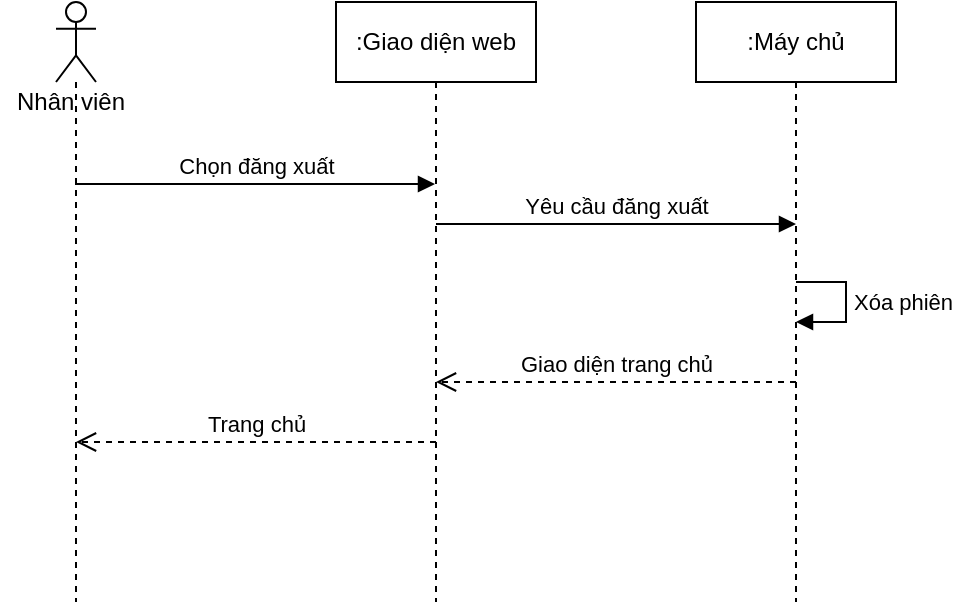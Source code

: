 <mxfile version="16.4.0" type="device"><diagram id="zcswTwv3XpAi1OrYe1jl" name="Page-1"><mxGraphModel dx="868" dy="561" grid="1" gridSize="10" guides="1" tooltips="1" connect="1" arrows="1" fold="1" page="1" pageScale="1" pageWidth="850" pageHeight="1100" math="0" shadow="0"><root><mxCell id="0"/><mxCell id="1" parent="0"/><mxCell id="5o7ukv-TGpodtKlwtdFR-1" value="" style="shape=umlLifeline;participant=umlActor;perimeter=lifelinePerimeter;whiteSpace=wrap;html=1;container=1;collapsible=0;recursiveResize=0;verticalAlign=top;spacingTop=36;outlineConnect=0;" vertex="1" parent="1"><mxGeometry x="40" y="100" width="20" height="300" as="geometry"/></mxCell><mxCell id="5o7ukv-TGpodtKlwtdFR-2" value="Nhân viên" style="text;html=1;align=center;verticalAlign=middle;resizable=0;points=[];autosize=1;strokeColor=none;fillColor=none;" vertex="1" parent="1"><mxGeometry x="12" y="140" width="70" height="20" as="geometry"/></mxCell><mxCell id="5o7ukv-TGpodtKlwtdFR-3" value=":Giao diện web" style="shape=umlLifeline;perimeter=lifelinePerimeter;whiteSpace=wrap;html=1;container=1;collapsible=0;recursiveResize=0;outlineConnect=0;" vertex="1" parent="1"><mxGeometry x="180" y="100" width="100" height="300" as="geometry"/></mxCell><mxCell id="5o7ukv-TGpodtKlwtdFR-6" value=":Máy chủ" style="shape=umlLifeline;perimeter=lifelinePerimeter;whiteSpace=wrap;html=1;container=1;collapsible=0;recursiveResize=0;outlineConnect=0;" vertex="1" parent="1"><mxGeometry x="360" y="100" width="100" height="300" as="geometry"/></mxCell><mxCell id="5o7ukv-TGpodtKlwtdFR-9" value="Chọn đăng xuất" style="html=1;verticalAlign=bottom;endArrow=block;rounded=0;" edge="1" parent="1"><mxGeometry width="80" relative="1" as="geometry"><mxPoint x="49.5" y="191" as="sourcePoint"/><mxPoint x="229.5" y="191" as="targetPoint"/><Array as="points"><mxPoint x="180" y="191"/></Array></mxGeometry></mxCell><mxCell id="5o7ukv-TGpodtKlwtdFR-10" value="Yêu cầu đăng xuất" style="html=1;verticalAlign=bottom;endArrow=block;rounded=0;" edge="1" parent="1"><mxGeometry width="80" relative="1" as="geometry"><mxPoint x="230" y="211" as="sourcePoint"/><mxPoint x="410" y="211" as="targetPoint"/><Array as="points"><mxPoint x="360.5" y="211"/></Array></mxGeometry></mxCell><mxCell id="5o7ukv-TGpodtKlwtdFR-4" value="Trang chủ" style="html=1;verticalAlign=bottom;endArrow=open;dashed=1;endSize=8;rounded=0;" edge="1" parent="1"><mxGeometry relative="1" as="geometry"><mxPoint x="230" y="320" as="sourcePoint"/><mxPoint x="50" y="320" as="targetPoint"/><Array as="points"><mxPoint x="110.5" y="320"/></Array></mxGeometry></mxCell><mxCell id="5o7ukv-TGpodtKlwtdFR-5" value="Giao diện trang chủ" style="html=1;verticalAlign=bottom;endArrow=open;dashed=1;endSize=8;rounded=0;" edge="1" parent="1"><mxGeometry relative="1" as="geometry"><mxPoint x="410" y="290" as="sourcePoint"/><mxPoint x="230" y="290" as="targetPoint"/><Array as="points"><mxPoint x="290.5" y="290"/></Array></mxGeometry></mxCell><mxCell id="5o7ukv-TGpodtKlwtdFR-7" value="Xóa phiên" style="edgeStyle=orthogonalEdgeStyle;html=1;align=left;spacingLeft=2;endArrow=block;rounded=0;entryX=1;entryY=0;" edge="1" parent="1"><mxGeometry relative="1" as="geometry"><mxPoint x="410" y="240" as="sourcePoint"/><Array as="points"><mxPoint x="435" y="240"/></Array><mxPoint x="410" y="260" as="targetPoint"/></mxGeometry></mxCell></root></mxGraphModel></diagram></mxfile>